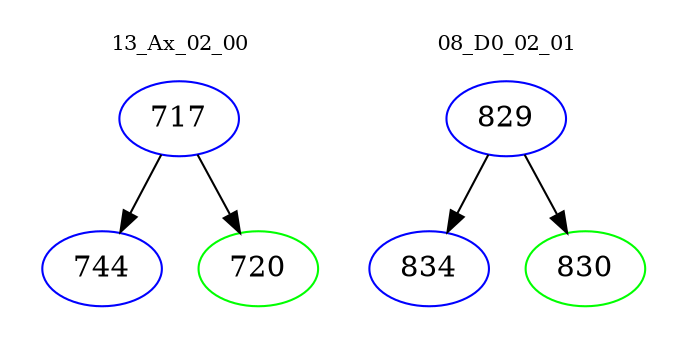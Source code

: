 digraph{
subgraph cluster_0 {
color = white
label = "13_Ax_02_00";
fontsize=10;
T0_717 [label="717", color="blue"]
T0_717 -> T0_744 [color="black"]
T0_744 [label="744", color="blue"]
T0_717 -> T0_720 [color="black"]
T0_720 [label="720", color="green"]
}
subgraph cluster_1 {
color = white
label = "08_D0_02_01";
fontsize=10;
T1_829 [label="829", color="blue"]
T1_829 -> T1_834 [color="black"]
T1_834 [label="834", color="blue"]
T1_829 -> T1_830 [color="black"]
T1_830 [label="830", color="green"]
}
}
